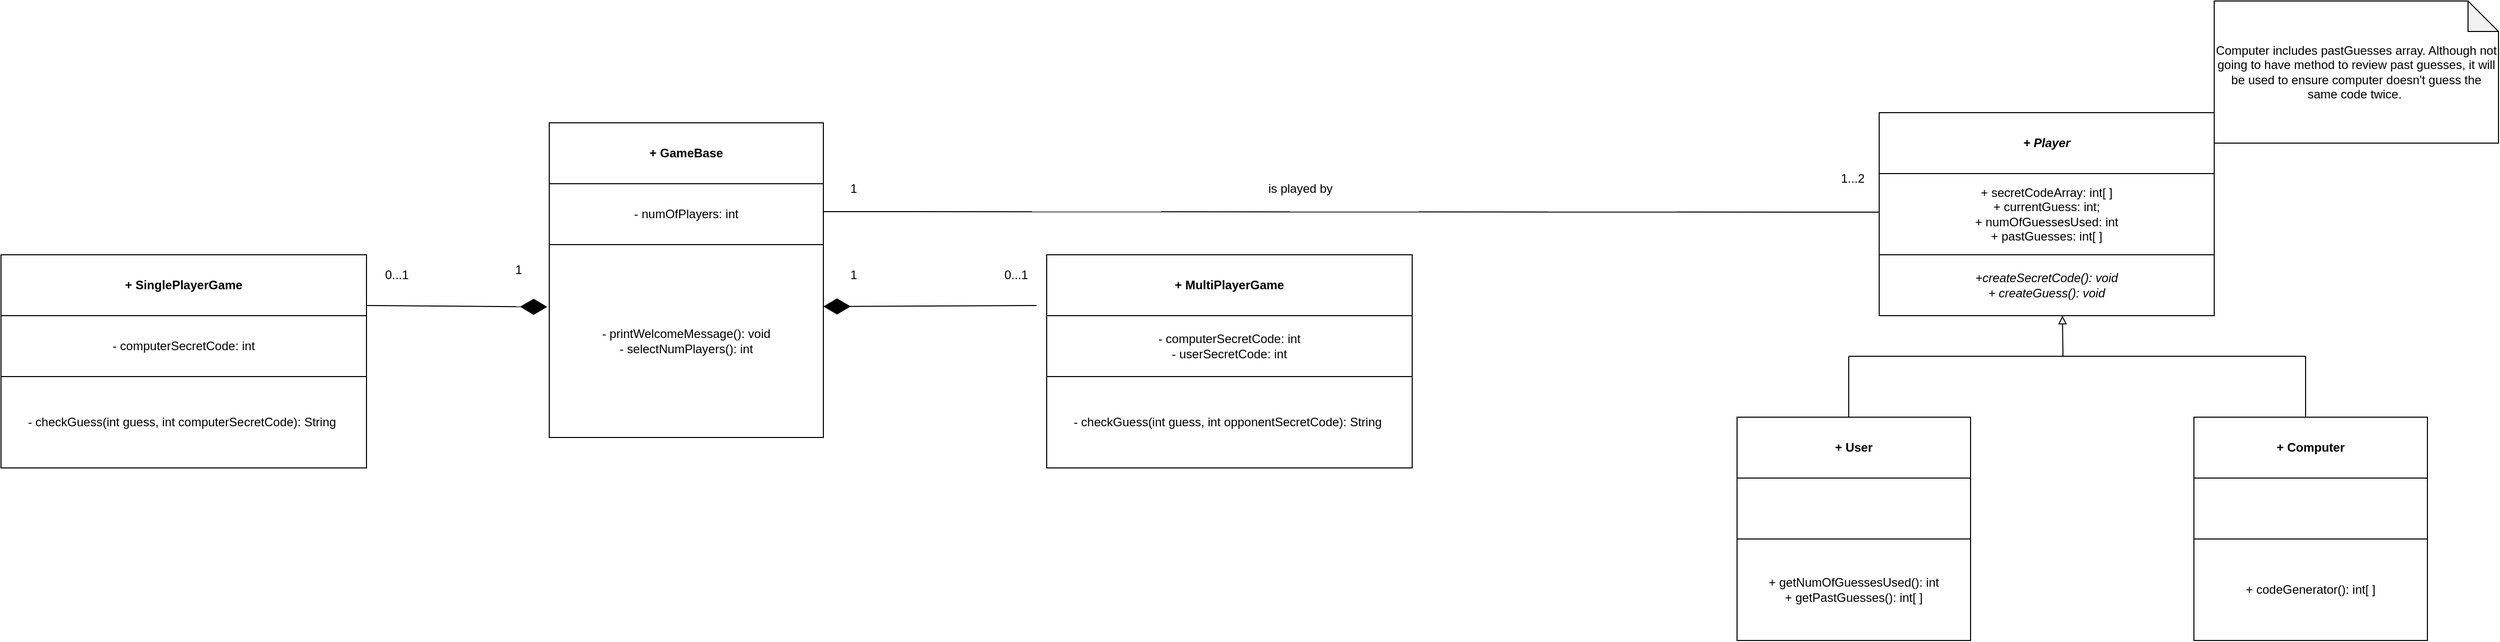 <mxfile version="24.2.1" type="github">
  <diagram name="Page-1" id="k9EaVZVAbxrQNVvtNwEI">
    <mxGraphModel dx="4348" dy="2465" grid="1" gridSize="10" guides="1" tooltips="1" connect="1" arrows="1" fold="1" page="1" pageScale="1" pageWidth="827" pageHeight="1169" math="0" shadow="0">
      <root>
        <mxCell id="0" />
        <mxCell id="1" parent="0" />
        <mxCell id="YOF9pa97loRDRJes7WbL-1" value="&lt;i&gt;+ Player&lt;/i&gt;" style="rounded=0;whiteSpace=wrap;html=1;fontStyle=1" parent="1" vertex="1">
          <mxGeometry x="220" y="30" width="330" height="60" as="geometry" />
        </mxCell>
        <mxCell id="YOF9pa97loRDRJes7WbL-3" value="+ secretCodeArray: int[ ]&lt;div&gt;+ currentGuess: int;&lt;/div&gt;&lt;div&gt;+ numOfGuessesUsed: int&lt;/div&gt;&lt;div&gt;+ pastGuesses: int[ ]&lt;br&gt;&lt;/div&gt;" style="rounded=0;whiteSpace=wrap;html=1;" parent="1" vertex="1">
          <mxGeometry x="220" y="90" width="330" height="80" as="geometry" />
        </mxCell>
        <mxCell id="YOF9pa97loRDRJes7WbL-4" value="&lt;div&gt;&lt;i&gt;+createSecretCode(): void&lt;/i&gt;&lt;/div&gt;&lt;div&gt;&lt;i&gt;+ createGuess(): void&lt;/i&gt;&lt;/div&gt;" style="rounded=0;whiteSpace=wrap;html=1;" parent="1" vertex="1">
          <mxGeometry x="220" y="170" width="330" height="60" as="geometry" />
        </mxCell>
        <mxCell id="YOF9pa97loRDRJes7WbL-10" value="" style="endArrow=none;html=1;rounded=0;" parent="1" edge="1">
          <mxGeometry width="50" height="50" relative="1" as="geometry">
            <mxPoint x="190" y="330" as="sourcePoint" />
            <mxPoint x="190" y="270" as="targetPoint" />
          </mxGeometry>
        </mxCell>
        <mxCell id="YOF9pa97loRDRJes7WbL-11" value="" style="endArrow=none;html=1;rounded=0;" parent="1" edge="1">
          <mxGeometry width="50" height="50" relative="1" as="geometry">
            <mxPoint x="190" y="270" as="sourcePoint" />
            <mxPoint x="440" y="270" as="targetPoint" />
          </mxGeometry>
        </mxCell>
        <mxCell id="YOF9pa97loRDRJes7WbL-12" value="" style="endArrow=none;html=1;rounded=0;" parent="1" edge="1">
          <mxGeometry width="50" height="50" relative="1" as="geometry">
            <mxPoint x="440" y="270" as="sourcePoint" />
            <mxPoint x="640" y="270" as="targetPoint" />
          </mxGeometry>
        </mxCell>
        <mxCell id="YOF9pa97loRDRJes7WbL-13" value="" style="endArrow=none;html=1;rounded=0;" parent="1" edge="1">
          <mxGeometry width="50" height="50" relative="1" as="geometry">
            <mxPoint x="640" y="330" as="sourcePoint" />
            <mxPoint x="640" y="270" as="targetPoint" />
          </mxGeometry>
        </mxCell>
        <mxCell id="YOF9pa97loRDRJes7WbL-14" value="" style="endArrow=block;html=1;rounded=0;endFill=0;" parent="1" edge="1">
          <mxGeometry width="50" height="50" relative="1" as="geometry">
            <mxPoint x="401" y="270" as="sourcePoint" />
            <mxPoint x="400.5" y="230" as="targetPoint" />
          </mxGeometry>
        </mxCell>
        <mxCell id="YOF9pa97loRDRJes7WbL-16" value="+ User" style="rounded=0;whiteSpace=wrap;html=1;fontStyle=1" parent="1" vertex="1">
          <mxGeometry x="80" y="330" width="230" height="60" as="geometry" />
        </mxCell>
        <mxCell id="YOF9pa97loRDRJes7WbL-18" value="" style="rounded=0;whiteSpace=wrap;html=1;" parent="1" vertex="1">
          <mxGeometry x="80" y="390" width="230" height="60" as="geometry" />
        </mxCell>
        <mxCell id="YOF9pa97loRDRJes7WbL-20" value="+ getNumOfGuessesUsed(): int&lt;br&gt;&lt;div&gt;+ getPastGuesses(): int[ ]&lt;br&gt;&lt;/div&gt;" style="rounded=0;whiteSpace=wrap;html=1;" parent="1" vertex="1">
          <mxGeometry x="80" y="450" width="230" height="100" as="geometry" />
        </mxCell>
        <mxCell id="YOF9pa97loRDRJes7WbL-21" value="+ Computer" style="rounded=0;whiteSpace=wrap;html=1;fontStyle=1" parent="1" vertex="1">
          <mxGeometry x="530" y="330" width="230" height="60" as="geometry" />
        </mxCell>
        <mxCell id="YOF9pa97loRDRJes7WbL-22" value="" style="rounded=0;whiteSpace=wrap;html=1;" parent="1" vertex="1">
          <mxGeometry x="530" y="390" width="230" height="60" as="geometry" />
        </mxCell>
        <mxCell id="YOF9pa97loRDRJes7WbL-23" value="+ codeGenerator(): int[ ]" style="rounded=0;whiteSpace=wrap;html=1;" parent="1" vertex="1">
          <mxGeometry x="530" y="450" width="230" height="100" as="geometry" />
        </mxCell>
        <mxCell id="YOF9pa97loRDRJes7WbL-24" value="" style="endArrow=none;html=1;rounded=0;exitX=1;exitY=0.25;exitDx=0;exitDy=0;" parent="1" edge="1">
          <mxGeometry width="50" height="50" relative="1" as="geometry">
            <mxPoint x="-820" y="127.5" as="sourcePoint" />
            <mxPoint x="220" y="128" as="targetPoint" />
          </mxGeometry>
        </mxCell>
        <mxCell id="YOF9pa97loRDRJes7WbL-25" value="+ GameBase" style="rounded=0;whiteSpace=wrap;html=1;fontStyle=1" parent="1" vertex="1">
          <mxGeometry x="-1090" y="40" width="270" height="60" as="geometry" />
        </mxCell>
        <mxCell id="YOF9pa97loRDRJes7WbL-26" value="&lt;div&gt;- numOfPlayers: int&lt;/div&gt;" style="rounded=0;whiteSpace=wrap;html=1;" parent="1" vertex="1">
          <mxGeometry x="-1090" y="100" width="270" height="60" as="geometry" />
        </mxCell>
        <mxCell id="YOF9pa97loRDRJes7WbL-27" value="&lt;div&gt;- printWelcomeMessage(): void&lt;/div&gt;&lt;div&gt;- selectNumPlayers(): int&lt;/div&gt;" style="rounded=0;whiteSpace=wrap;html=1;" parent="1" vertex="1">
          <mxGeometry x="-1090" y="160" width="270" height="190" as="geometry" />
        </mxCell>
        <mxCell id="YOF9pa97loRDRJes7WbL-28" value="1" style="text;html=1;align=center;verticalAlign=middle;whiteSpace=wrap;rounded=0;" parent="1" vertex="1">
          <mxGeometry x="-820" y="90" width="60" height="30" as="geometry" />
        </mxCell>
        <mxCell id="YOF9pa97loRDRJes7WbL-30" value="1...2" style="text;html=1;align=center;verticalAlign=middle;whiteSpace=wrap;rounded=0;" parent="1" vertex="1">
          <mxGeometry x="164" y="80" width="60" height="30" as="geometry" />
        </mxCell>
        <mxCell id="hQRz_85s9rLfY9cLulfY-1" value="+ SinglePlayerGame" style="rounded=0;whiteSpace=wrap;html=1;fontStyle=1" vertex="1" parent="1">
          <mxGeometry x="-1630" y="170" width="360" height="60" as="geometry" />
        </mxCell>
        <mxCell id="hQRz_85s9rLfY9cLulfY-2" value="- computerSecretCode: int" style="rounded=0;whiteSpace=wrap;html=1;" vertex="1" parent="1">
          <mxGeometry x="-1630" y="230" width="360" height="60" as="geometry" />
        </mxCell>
        <mxCell id="hQRz_85s9rLfY9cLulfY-3" value="&lt;div&gt;- checkGuess(int guess, int computerSecretCode): String&amp;nbsp;&lt;/div&gt;" style="rounded=0;whiteSpace=wrap;html=1;" vertex="1" parent="1">
          <mxGeometry x="-1630" y="290" width="360" height="90" as="geometry" />
        </mxCell>
        <mxCell id="hQRz_85s9rLfY9cLulfY-4" value="+ MultiPlayerGame" style="rounded=0;whiteSpace=wrap;html=1;fontStyle=1" vertex="1" parent="1">
          <mxGeometry x="-600" y="170" width="360" height="60" as="geometry" />
        </mxCell>
        <mxCell id="hQRz_85s9rLfY9cLulfY-5" value="- computerSecretCode: int&lt;div&gt;- userSecretCode: int&lt;/div&gt;" style="rounded=0;whiteSpace=wrap;html=1;" vertex="1" parent="1">
          <mxGeometry x="-600" y="230" width="360" height="60" as="geometry" />
        </mxCell>
        <mxCell id="hQRz_85s9rLfY9cLulfY-13" value="" style="endArrow=diamondThin;endFill=1;endSize=24;html=1;rounded=0;entryX=1;entryY=0.321;entryDx=0;entryDy=0;entryPerimeter=0;" edge="1" parent="1" target="YOF9pa97loRDRJes7WbL-27">
          <mxGeometry width="160" relative="1" as="geometry">
            <mxPoint x="-610" y="220" as="sourcePoint" />
            <mxPoint x="-640" y="580" as="targetPoint" />
          </mxGeometry>
        </mxCell>
        <mxCell id="hQRz_85s9rLfY9cLulfY-14" value="" style="endArrow=diamondThin;endFill=1;endSize=24;html=1;rounded=0;entryX=-0.007;entryY=0.323;entryDx=0;entryDy=0;entryPerimeter=0;" edge="1" parent="1" target="YOF9pa97loRDRJes7WbL-27">
          <mxGeometry width="160" relative="1" as="geometry">
            <mxPoint x="-1270" y="220" as="sourcePoint" />
            <mxPoint x="-1100" y="221" as="targetPoint" />
          </mxGeometry>
        </mxCell>
        <mxCell id="hQRz_85s9rLfY9cLulfY-15" value="1" style="text;html=1;align=center;verticalAlign=middle;whiteSpace=wrap;rounded=0;" vertex="1" parent="1">
          <mxGeometry x="-820" y="175" width="60" height="30" as="geometry" />
        </mxCell>
        <mxCell id="hQRz_85s9rLfY9cLulfY-16" value="1" style="text;html=1;align=center;verticalAlign=middle;whiteSpace=wrap;rounded=0;" vertex="1" parent="1">
          <mxGeometry x="-1150" y="170" width="60" height="30" as="geometry" />
        </mxCell>
        <mxCell id="hQRz_85s9rLfY9cLulfY-17" value="0...1" style="text;html=1;align=center;verticalAlign=middle;whiteSpace=wrap;rounded=0;" vertex="1" parent="1">
          <mxGeometry x="-1270" y="175" width="60" height="30" as="geometry" />
        </mxCell>
        <mxCell id="hQRz_85s9rLfY9cLulfY-18" value="0...1" style="text;html=1;align=center;verticalAlign=middle;whiteSpace=wrap;rounded=0;" vertex="1" parent="1">
          <mxGeometry x="-660" y="175" width="60" height="30" as="geometry" />
        </mxCell>
        <mxCell id="hQRz_85s9rLfY9cLulfY-19" value="&lt;div&gt;- checkGuess(int guess, int opponentSecretCode): String&amp;nbsp;&lt;/div&gt;" style="rounded=0;whiteSpace=wrap;html=1;" vertex="1" parent="1">
          <mxGeometry x="-600" y="290" width="360" height="90" as="geometry" />
        </mxCell>
        <mxCell id="hQRz_85s9rLfY9cLulfY-20" value="is played by" style="text;html=1;align=center;verticalAlign=middle;whiteSpace=wrap;rounded=0;" vertex="1" parent="1">
          <mxGeometry x="-400" y="90" width="100" height="30" as="geometry" />
        </mxCell>
        <mxCell id="hQRz_85s9rLfY9cLulfY-21" value="Computer includes pastGuesses array. Although not going to have method to review past guesses, it will be used to ensure computer doesn&#39;t guess the same code twice.&amp;nbsp;" style="shape=note;whiteSpace=wrap;html=1;backgroundOutline=1;darkOpacity=0.05;fillOpacity=70;" vertex="1" parent="1">
          <mxGeometry x="550" y="-80" width="280" height="140" as="geometry" />
        </mxCell>
      </root>
    </mxGraphModel>
  </diagram>
</mxfile>
